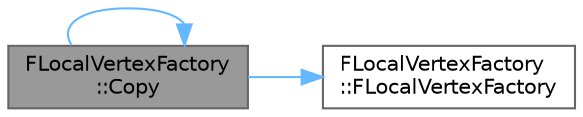 digraph "FLocalVertexFactory::Copy"
{
 // INTERACTIVE_SVG=YES
 // LATEX_PDF_SIZE
  bgcolor="transparent";
  edge [fontname=Helvetica,fontsize=10,labelfontname=Helvetica,labelfontsize=10];
  node [fontname=Helvetica,fontsize=10,shape=box,height=0.2,width=0.4];
  rankdir="LR";
  Node1 [id="Node000001",label="FLocalVertexFactory\l::Copy",height=0.2,width=0.4,color="gray40", fillcolor="grey60", style="filled", fontcolor="black",tooltip="Copy the data from another vertex factory."];
  Node1 -> Node2 [id="edge1_Node000001_Node000002",color="steelblue1",style="solid",tooltip=" "];
  Node2 [id="Node000002",label="FLocalVertexFactory\l::FLocalVertexFactory",height=0.2,width=0.4,color="grey40", fillcolor="white", style="filled",URL="$db/d29/classFLocalVertexFactory.html#a903010740c6bb693da215cc1b67c83d3",tooltip=" "];
  Node1 -> Node1 [id="edge2_Node000001_Node000001",color="steelblue1",style="solid",tooltip=" "];
}

